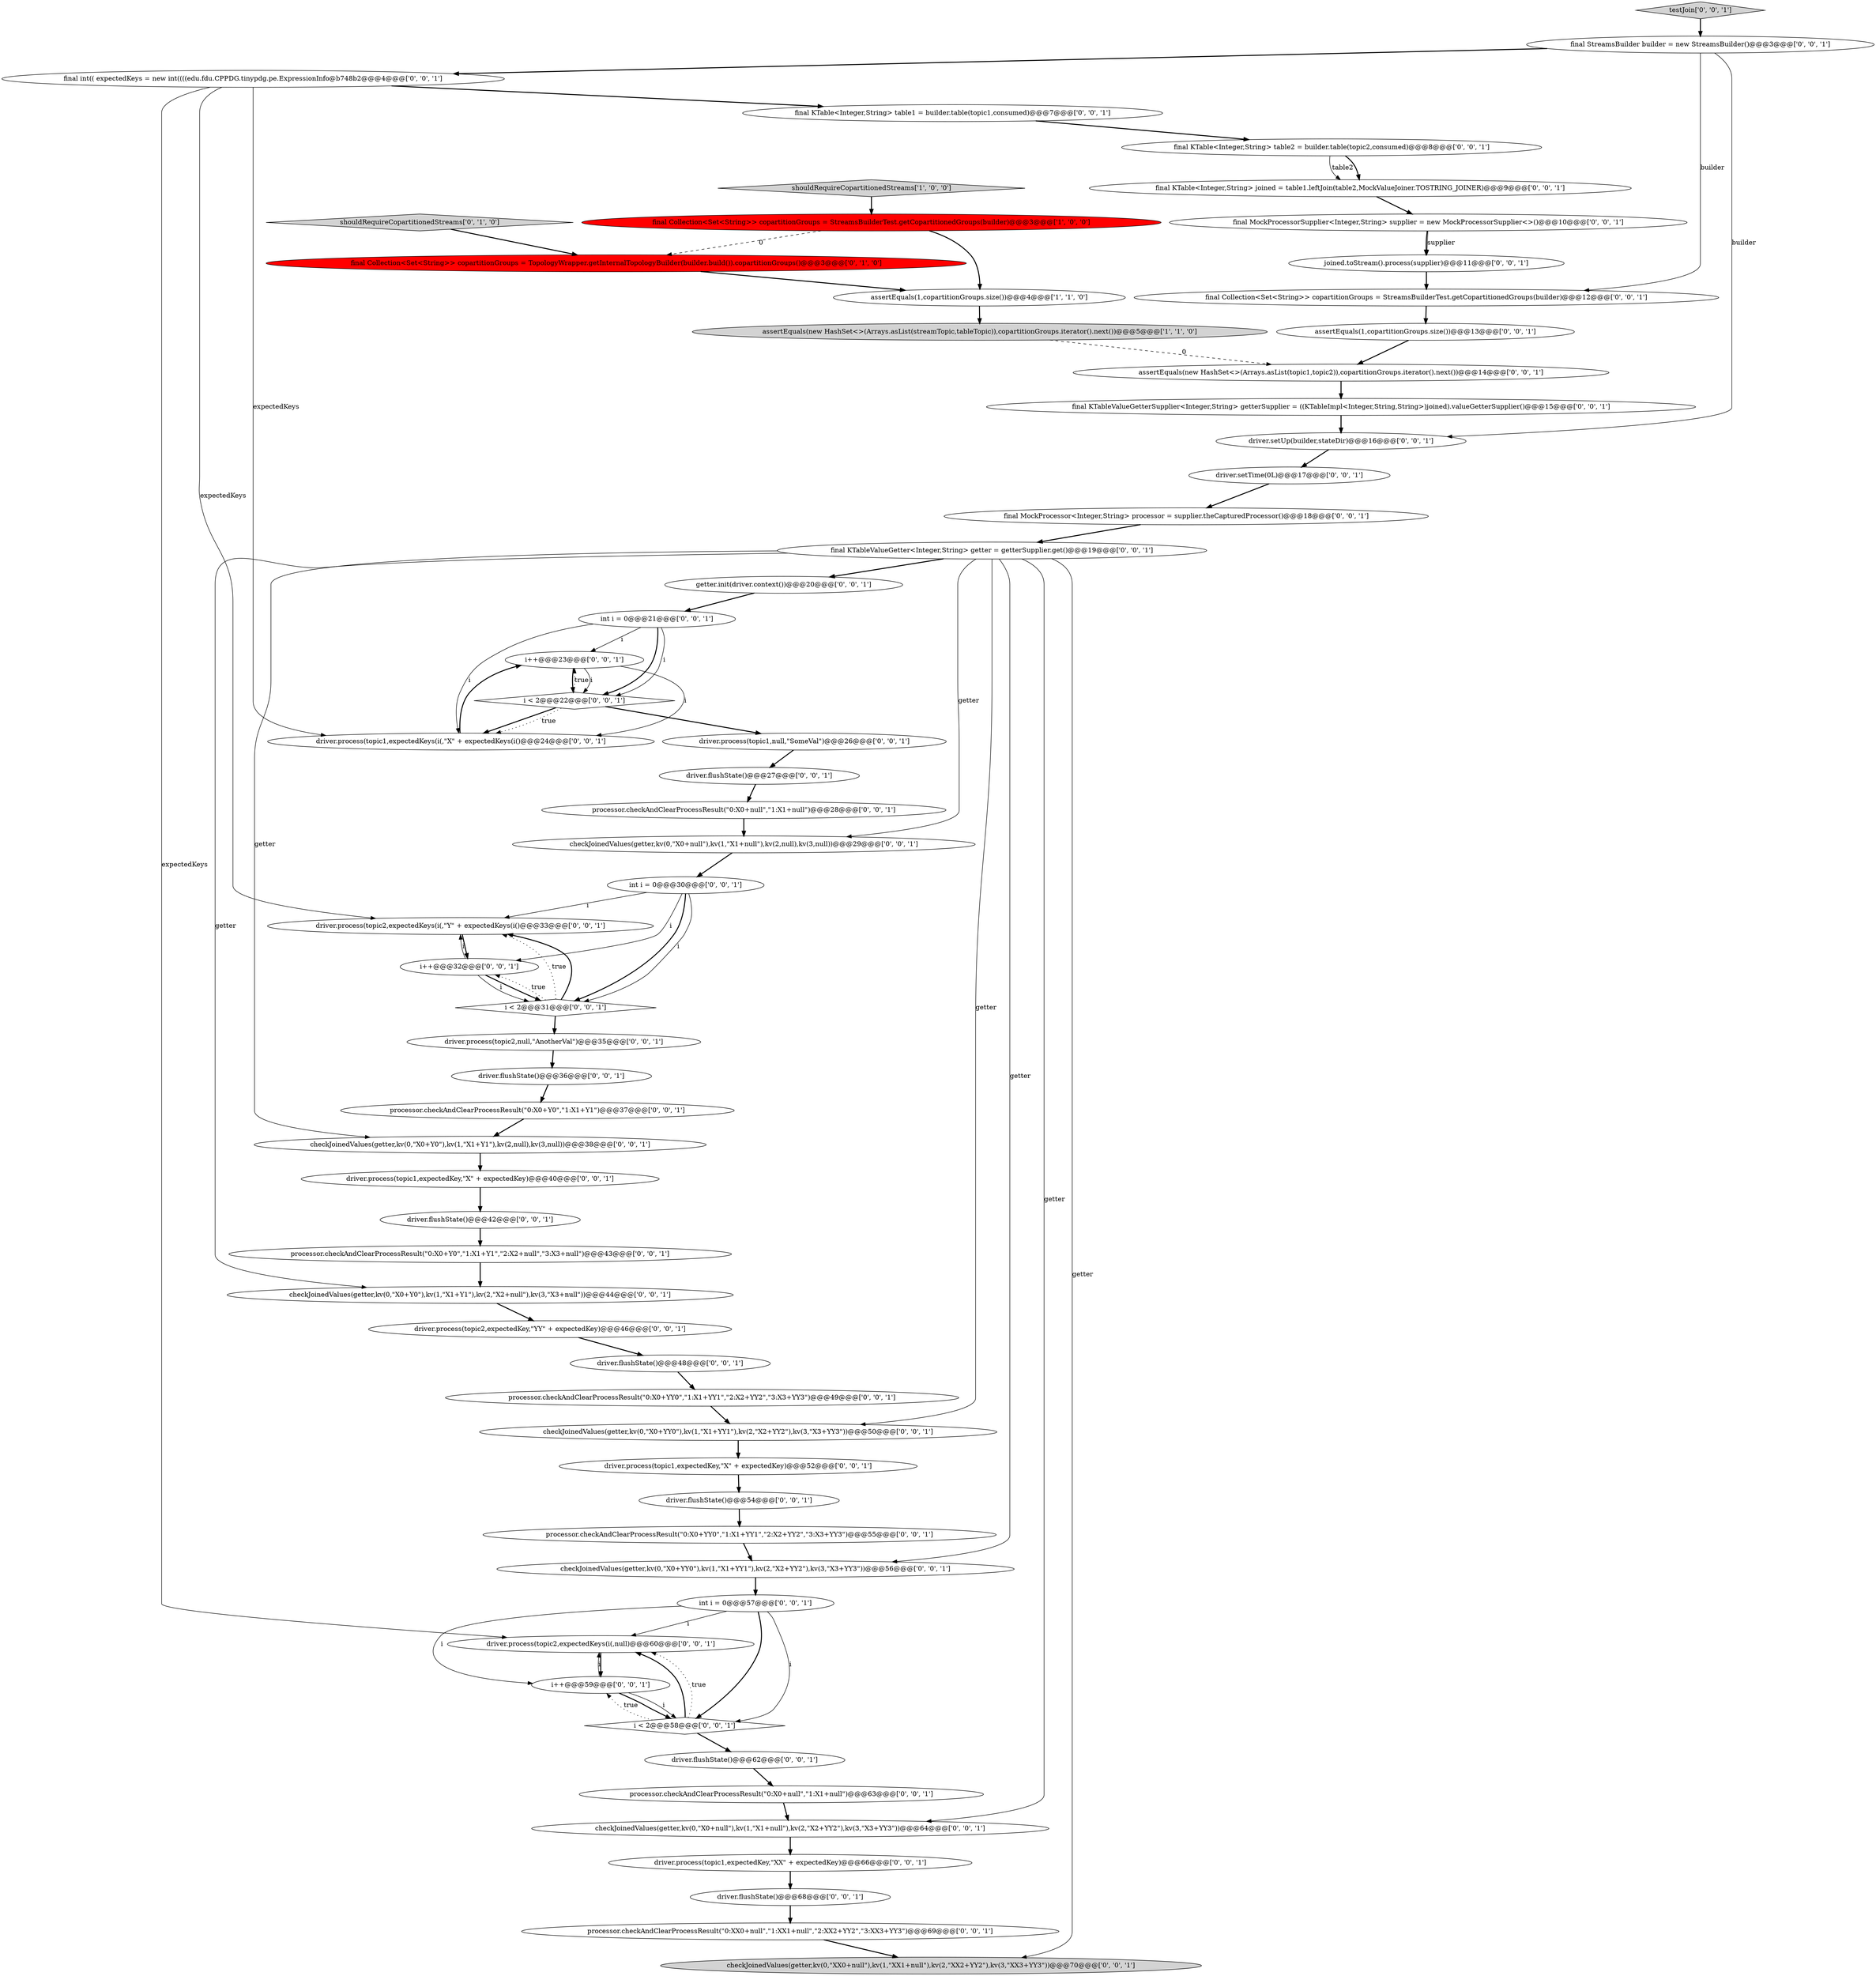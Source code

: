 digraph {
40 [style = filled, label = "processor.checkAndClearProcessResult(\"0:X0+YY0\",\"1:X1+YY1\",\"2:X2+YY2\",\"3:X3+YY3\")@@@49@@@['0', '0', '1']", fillcolor = white, shape = ellipse image = "AAA0AAABBB3BBB"];
8 [style = filled, label = "driver.process(topic1,expectedKey,\"XX\" + expectedKey)@@@66@@@['0', '0', '1']", fillcolor = white, shape = ellipse image = "AAA0AAABBB3BBB"];
31 [style = filled, label = "driver.process(topic2,expectedKeys(i(,null)@@@60@@@['0', '0', '1']", fillcolor = white, shape = ellipse image = "AAA0AAABBB3BBB"];
24 [style = filled, label = "checkJoinedValues(getter,kv(0,\"X0+null\"),kv(1,\"X1+null\"),kv(2,\"X2+YY2\"),kv(3,\"X3+YY3\"))@@@64@@@['0', '0', '1']", fillcolor = white, shape = ellipse image = "AAA0AAABBB3BBB"];
55 [style = filled, label = "int i = 0@@@57@@@['0', '0', '1']", fillcolor = white, shape = ellipse image = "AAA0AAABBB3BBB"];
11 [style = filled, label = "int i = 0@@@30@@@['0', '0', '1']", fillcolor = white, shape = ellipse image = "AAA0AAABBB3BBB"];
30 [style = filled, label = "processor.checkAndClearProcessResult(\"0:X0+YY0\",\"1:X1+YY1\",\"2:X2+YY2\",\"3:X3+YY3\")@@@55@@@['0', '0', '1']", fillcolor = white, shape = ellipse image = "AAA0AAABBB3BBB"];
7 [style = filled, label = "assertEquals(1,copartitionGroups.size())@@@13@@@['0', '0', '1']", fillcolor = white, shape = ellipse image = "AAA0AAABBB3BBB"];
37 [style = filled, label = "driver.flushState()@@@27@@@['0', '0', '1']", fillcolor = white, shape = ellipse image = "AAA0AAABBB3BBB"];
56 [style = filled, label = "driver.flushState()@@@42@@@['0', '0', '1']", fillcolor = white, shape = ellipse image = "AAA0AAABBB3BBB"];
23 [style = filled, label = "driver.process(topic1,expectedKey,\"X\" + expectedKey)@@@40@@@['0', '0', '1']", fillcolor = white, shape = ellipse image = "AAA0AAABBB3BBB"];
3 [style = filled, label = "assertEquals(1,copartitionGroups.size())@@@4@@@['1', '1', '0']", fillcolor = white, shape = ellipse image = "AAA0AAABBB1BBB"];
61 [style = filled, label = "driver.process(topic2,expectedKey,\"YY\" + expectedKey)@@@46@@@['0', '0', '1']", fillcolor = white, shape = ellipse image = "AAA0AAABBB3BBB"];
10 [style = filled, label = "checkJoinedValues(getter,kv(0,\"X0+Y0\"),kv(1,\"X1+Y1\"),kv(2,\"X2+null\"),kv(3,\"X3+null\"))@@@44@@@['0', '0', '1']", fillcolor = white, shape = ellipse image = "AAA0AAABBB3BBB"];
25 [style = filled, label = "final KTable<Integer,String> joined = table1.leftJoin(table2,MockValueJoiner.TOSTRING_JOINER)@@@9@@@['0', '0', '1']", fillcolor = white, shape = ellipse image = "AAA0AAABBB3BBB"];
43 [style = filled, label = "driver.flushState()@@@36@@@['0', '0', '1']", fillcolor = white, shape = ellipse image = "AAA0AAABBB3BBB"];
18 [style = filled, label = "processor.checkAndClearProcessResult(\"0:X0+Y0\",\"1:X1+Y1\",\"2:X2+null\",\"3:X3+null\")@@@43@@@['0', '0', '1']", fillcolor = white, shape = ellipse image = "AAA0AAABBB3BBB"];
48 [style = filled, label = "final StreamsBuilder builder = new StreamsBuilder()@@@3@@@['0', '0', '1']", fillcolor = white, shape = ellipse image = "AAA0AAABBB3BBB"];
21 [style = filled, label = "joined.toStream().process(supplier)@@@11@@@['0', '0', '1']", fillcolor = white, shape = ellipse image = "AAA0AAABBB3BBB"];
28 [style = filled, label = "i < 2@@@58@@@['0', '0', '1']", fillcolor = white, shape = diamond image = "AAA0AAABBB3BBB"];
35 [style = filled, label = "final KTableValueGetter<Integer,String> getter = getterSupplier.get()@@@19@@@['0', '0', '1']", fillcolor = white, shape = ellipse image = "AAA0AAABBB3BBB"];
0 [style = filled, label = "final Collection<Set<String>> copartitionGroups = StreamsBuilderTest.getCopartitionedGroups(builder)@@@3@@@['1', '0', '0']", fillcolor = red, shape = ellipse image = "AAA1AAABBB1BBB"];
46 [style = filled, label = "final int(( expectedKeys = new int((((edu.fdu.CPPDG.tinypdg.pe.ExpressionInfo@b748b2@@@4@@@['0', '0', '1']", fillcolor = white, shape = ellipse image = "AAA0AAABBB3BBB"];
17 [style = filled, label = "processor.checkAndClearProcessResult(\"0:X0+null\",\"1:X1+null\")@@@28@@@['0', '0', '1']", fillcolor = white, shape = ellipse image = "AAA0AAABBB3BBB"];
2 [style = filled, label = "shouldRequireCopartitionedStreams['1', '0', '0']", fillcolor = lightgray, shape = diamond image = "AAA0AAABBB1BBB"];
57 [style = filled, label = "checkJoinedValues(getter,kv(0,\"X0+Y0\"),kv(1,\"X1+Y1\"),kv(2,null),kv(3,null))@@@38@@@['0', '0', '1']", fillcolor = white, shape = ellipse image = "AAA0AAABBB3BBB"];
19 [style = filled, label = "final KTableValueGetterSupplier<Integer,String> getterSupplier = ((KTableImpl<Integer,String,String>)joined).valueGetterSupplier()@@@15@@@['0', '0', '1']", fillcolor = white, shape = ellipse image = "AAA0AAABBB3BBB"];
14 [style = filled, label = "final MockProcessor<Integer,String> processor = supplier.theCapturedProcessor()@@@18@@@['0', '0', '1']", fillcolor = white, shape = ellipse image = "AAA0AAABBB3BBB"];
6 [style = filled, label = "final KTable<Integer,String> table2 = builder.table(topic2,consumed)@@@8@@@['0', '0', '1']", fillcolor = white, shape = ellipse image = "AAA0AAABBB3BBB"];
20 [style = filled, label = "processor.checkAndClearProcessResult(\"0:X0+Y0\",\"1:X1+Y1\")@@@37@@@['0', '0', '1']", fillcolor = white, shape = ellipse image = "AAA0AAABBB3BBB"];
60 [style = filled, label = "processor.checkAndClearProcessResult(\"0:XX0+null\",\"1:XX1+null\",\"2:XX2+YY2\",\"3:XX3+YY3\")@@@69@@@['0', '0', '1']", fillcolor = white, shape = ellipse image = "AAA0AAABBB3BBB"];
53 [style = filled, label = "driver.flushState()@@@62@@@['0', '0', '1']", fillcolor = white, shape = ellipse image = "AAA0AAABBB3BBB"];
5 [style = filled, label = "shouldRequireCopartitionedStreams['0', '1', '0']", fillcolor = lightgray, shape = diamond image = "AAA0AAABBB2BBB"];
1 [style = filled, label = "assertEquals(new HashSet<>(Arrays.asList(streamTopic,tableTopic)),copartitionGroups.iterator().next())@@@5@@@['1', '1', '0']", fillcolor = lightgray, shape = ellipse image = "AAA0AAABBB1BBB"];
58 [style = filled, label = "int i = 0@@@21@@@['0', '0', '1']", fillcolor = white, shape = ellipse image = "AAA0AAABBB3BBB"];
49 [style = filled, label = "checkJoinedValues(getter,kv(0,\"X0+YY0\"),kv(1,\"X1+YY1\"),kv(2,\"X2+YY2\"),kv(3,\"X3+YY3\"))@@@56@@@['0', '0', '1']", fillcolor = white, shape = ellipse image = "AAA0AAABBB3BBB"];
34 [style = filled, label = "driver.flushState()@@@54@@@['0', '0', '1']", fillcolor = white, shape = ellipse image = "AAA0AAABBB3BBB"];
26 [style = filled, label = "final MockProcessorSupplier<Integer,String> supplier = new MockProcessorSupplier<>()@@@10@@@['0', '0', '1']", fillcolor = white, shape = ellipse image = "AAA0AAABBB3BBB"];
52 [style = filled, label = "driver.setTime(0L)@@@17@@@['0', '0', '1']", fillcolor = white, shape = ellipse image = "AAA0AAABBB3BBB"];
50 [style = filled, label = "driver.process(topic2,null,\"AnotherVal\")@@@35@@@['0', '0', '1']", fillcolor = white, shape = ellipse image = "AAA0AAABBB3BBB"];
39 [style = filled, label = "checkJoinedValues(getter,kv(0,\"XX0+null\"),kv(1,\"XX1+null\"),kv(2,\"XX2+YY2\"),kv(3,\"XX3+YY3\"))@@@70@@@['0', '0', '1']", fillcolor = lightgray, shape = ellipse image = "AAA0AAABBB3BBB"];
33 [style = filled, label = "final Collection<Set<String>> copartitionGroups = StreamsBuilderTest.getCopartitionedGroups(builder)@@@12@@@['0', '0', '1']", fillcolor = white, shape = ellipse image = "AAA0AAABBB3BBB"];
29 [style = filled, label = "driver.flushState()@@@68@@@['0', '0', '1']", fillcolor = white, shape = ellipse image = "AAA0AAABBB3BBB"];
9 [style = filled, label = "i++@@@23@@@['0', '0', '1']", fillcolor = white, shape = ellipse image = "AAA0AAABBB3BBB"];
4 [style = filled, label = "final Collection<Set<String>> copartitionGroups = TopologyWrapper.getInternalTopologyBuilder(builder.build()).copartitionGroups()@@@3@@@['0', '1', '0']", fillcolor = red, shape = ellipse image = "AAA1AAABBB2BBB"];
45 [style = filled, label = "driver.process(topic2,expectedKeys(i(,\"Y\" + expectedKeys(i()@@@33@@@['0', '0', '1']", fillcolor = white, shape = ellipse image = "AAA0AAABBB3BBB"];
41 [style = filled, label = "processor.checkAndClearProcessResult(\"0:X0+null\",\"1:X1+null\")@@@63@@@['0', '0', '1']", fillcolor = white, shape = ellipse image = "AAA0AAABBB3BBB"];
59 [style = filled, label = "checkJoinedValues(getter,kv(0,\"X0+YY0\"),kv(1,\"X1+YY1\"),kv(2,\"X2+YY2\"),kv(3,\"X3+YY3\"))@@@50@@@['0', '0', '1']", fillcolor = white, shape = ellipse image = "AAA0AAABBB3BBB"];
44 [style = filled, label = "final KTable<Integer,String> table1 = builder.table(topic1,consumed)@@@7@@@['0', '0', '1']", fillcolor = white, shape = ellipse image = "AAA0AAABBB3BBB"];
15 [style = filled, label = "i < 2@@@22@@@['0', '0', '1']", fillcolor = white, shape = diamond image = "AAA0AAABBB3BBB"];
42 [style = filled, label = "i++@@@59@@@['0', '0', '1']", fillcolor = white, shape = ellipse image = "AAA0AAABBB3BBB"];
12 [style = filled, label = "getter.init(driver.context())@@@20@@@['0', '0', '1']", fillcolor = white, shape = ellipse image = "AAA0AAABBB3BBB"];
38 [style = filled, label = "driver.process(topic1,null,\"SomeVal\")@@@26@@@['0', '0', '1']", fillcolor = white, shape = ellipse image = "AAA0AAABBB3BBB"];
13 [style = filled, label = "driver.setUp(builder,stateDir)@@@16@@@['0', '0', '1']", fillcolor = white, shape = ellipse image = "AAA0AAABBB3BBB"];
22 [style = filled, label = "checkJoinedValues(getter,kv(0,\"X0+null\"),kv(1,\"X1+null\"),kv(2,null),kv(3,null))@@@29@@@['0', '0', '1']", fillcolor = white, shape = ellipse image = "AAA0AAABBB3BBB"];
32 [style = filled, label = "assertEquals(new HashSet<>(Arrays.asList(topic1,topic2)),copartitionGroups.iterator().next())@@@14@@@['0', '0', '1']", fillcolor = white, shape = ellipse image = "AAA0AAABBB3BBB"];
51 [style = filled, label = "i < 2@@@31@@@['0', '0', '1']", fillcolor = white, shape = diamond image = "AAA0AAABBB3BBB"];
54 [style = filled, label = "testJoin['0', '0', '1']", fillcolor = lightgray, shape = diamond image = "AAA0AAABBB3BBB"];
47 [style = filled, label = "driver.process(topic1,expectedKeys(i(,\"X\" + expectedKeys(i()@@@24@@@['0', '0', '1']", fillcolor = white, shape = ellipse image = "AAA0AAABBB3BBB"];
16 [style = filled, label = "i++@@@32@@@['0', '0', '1']", fillcolor = white, shape = ellipse image = "AAA0AAABBB3BBB"];
36 [style = filled, label = "driver.process(topic1,expectedKey,\"X\" + expectedKey)@@@52@@@['0', '0', '1']", fillcolor = white, shape = ellipse image = "AAA0AAABBB3BBB"];
27 [style = filled, label = "driver.flushState()@@@48@@@['0', '0', '1']", fillcolor = white, shape = ellipse image = "AAA0AAABBB3BBB"];
16->51 [style = bold, label=""];
47->9 [style = bold, label=""];
7->32 [style = bold, label=""];
20->57 [style = bold, label=""];
14->35 [style = bold, label=""];
35->57 [style = solid, label="getter"];
48->13 [style = solid, label="builder"];
51->45 [style = dotted, label="true"];
35->49 [style = solid, label="getter"];
9->47 [style = solid, label="i"];
30->49 [style = bold, label=""];
26->21 [style = solid, label="supplier"];
35->24 [style = solid, label="getter"];
11->16 [style = solid, label="i"];
15->9 [style = dotted, label="true"];
42->28 [style = solid, label="i"];
49->55 [style = bold, label=""];
42->31 [style = solid, label="i"];
52->14 [style = bold, label=""];
51->50 [style = bold, label=""];
46->45 [style = solid, label="expectedKeys"];
53->41 [style = bold, label=""];
60->39 [style = bold, label=""];
58->47 [style = solid, label="i"];
35->12 [style = bold, label=""];
33->7 [style = bold, label=""];
0->3 [style = bold, label=""];
4->3 [style = bold, label=""];
15->38 [style = bold, label=""];
11->51 [style = bold, label=""];
50->43 [style = bold, label=""];
10->61 [style = bold, label=""];
48->33 [style = solid, label="builder"];
29->60 [style = bold, label=""];
55->31 [style = solid, label="i"];
0->4 [style = dashed, label="0"];
35->59 [style = solid, label="getter"];
57->23 [style = bold, label=""];
19->13 [style = bold, label=""];
38->37 [style = bold, label=""];
25->26 [style = bold, label=""];
46->47 [style = solid, label="expectedKeys"];
61->27 [style = bold, label=""];
56->18 [style = bold, label=""];
24->8 [style = bold, label=""];
15->47 [style = bold, label=""];
16->45 [style = solid, label="i"];
58->15 [style = bold, label=""];
22->11 [style = bold, label=""];
51->16 [style = dotted, label="true"];
58->15 [style = solid, label="i"];
46->44 [style = bold, label=""];
15->47 [style = dotted, label="true"];
3->1 [style = bold, label=""];
11->51 [style = solid, label="i"];
28->31 [style = bold, label=""];
43->20 [style = bold, label=""];
45->16 [style = bold, label=""];
32->19 [style = bold, label=""];
1->32 [style = dashed, label="0"];
40->59 [style = bold, label=""];
35->39 [style = solid, label="getter"];
9->15 [style = solid, label="i"];
26->21 [style = bold, label=""];
48->46 [style = bold, label=""];
31->42 [style = bold, label=""];
2->0 [style = bold, label=""];
18->10 [style = bold, label=""];
51->45 [style = bold, label=""];
5->4 [style = bold, label=""];
28->42 [style = dotted, label="true"];
42->28 [style = bold, label=""];
16->51 [style = solid, label="i"];
55->28 [style = solid, label="i"];
13->52 [style = bold, label=""];
6->25 [style = solid, label="table2"];
36->34 [style = bold, label=""];
11->45 [style = solid, label="i"];
23->56 [style = bold, label=""];
28->31 [style = dotted, label="true"];
44->6 [style = bold, label=""];
41->24 [style = bold, label=""];
28->53 [style = bold, label=""];
21->33 [style = bold, label=""];
37->17 [style = bold, label=""];
54->48 [style = bold, label=""];
17->22 [style = bold, label=""];
34->30 [style = bold, label=""];
46->31 [style = solid, label="expectedKeys"];
9->15 [style = bold, label=""];
55->42 [style = solid, label="i"];
35->22 [style = solid, label="getter"];
59->36 [style = bold, label=""];
27->40 [style = bold, label=""];
35->10 [style = solid, label="getter"];
58->9 [style = solid, label="i"];
12->58 [style = bold, label=""];
8->29 [style = bold, label=""];
55->28 [style = bold, label=""];
6->25 [style = bold, label=""];
}
